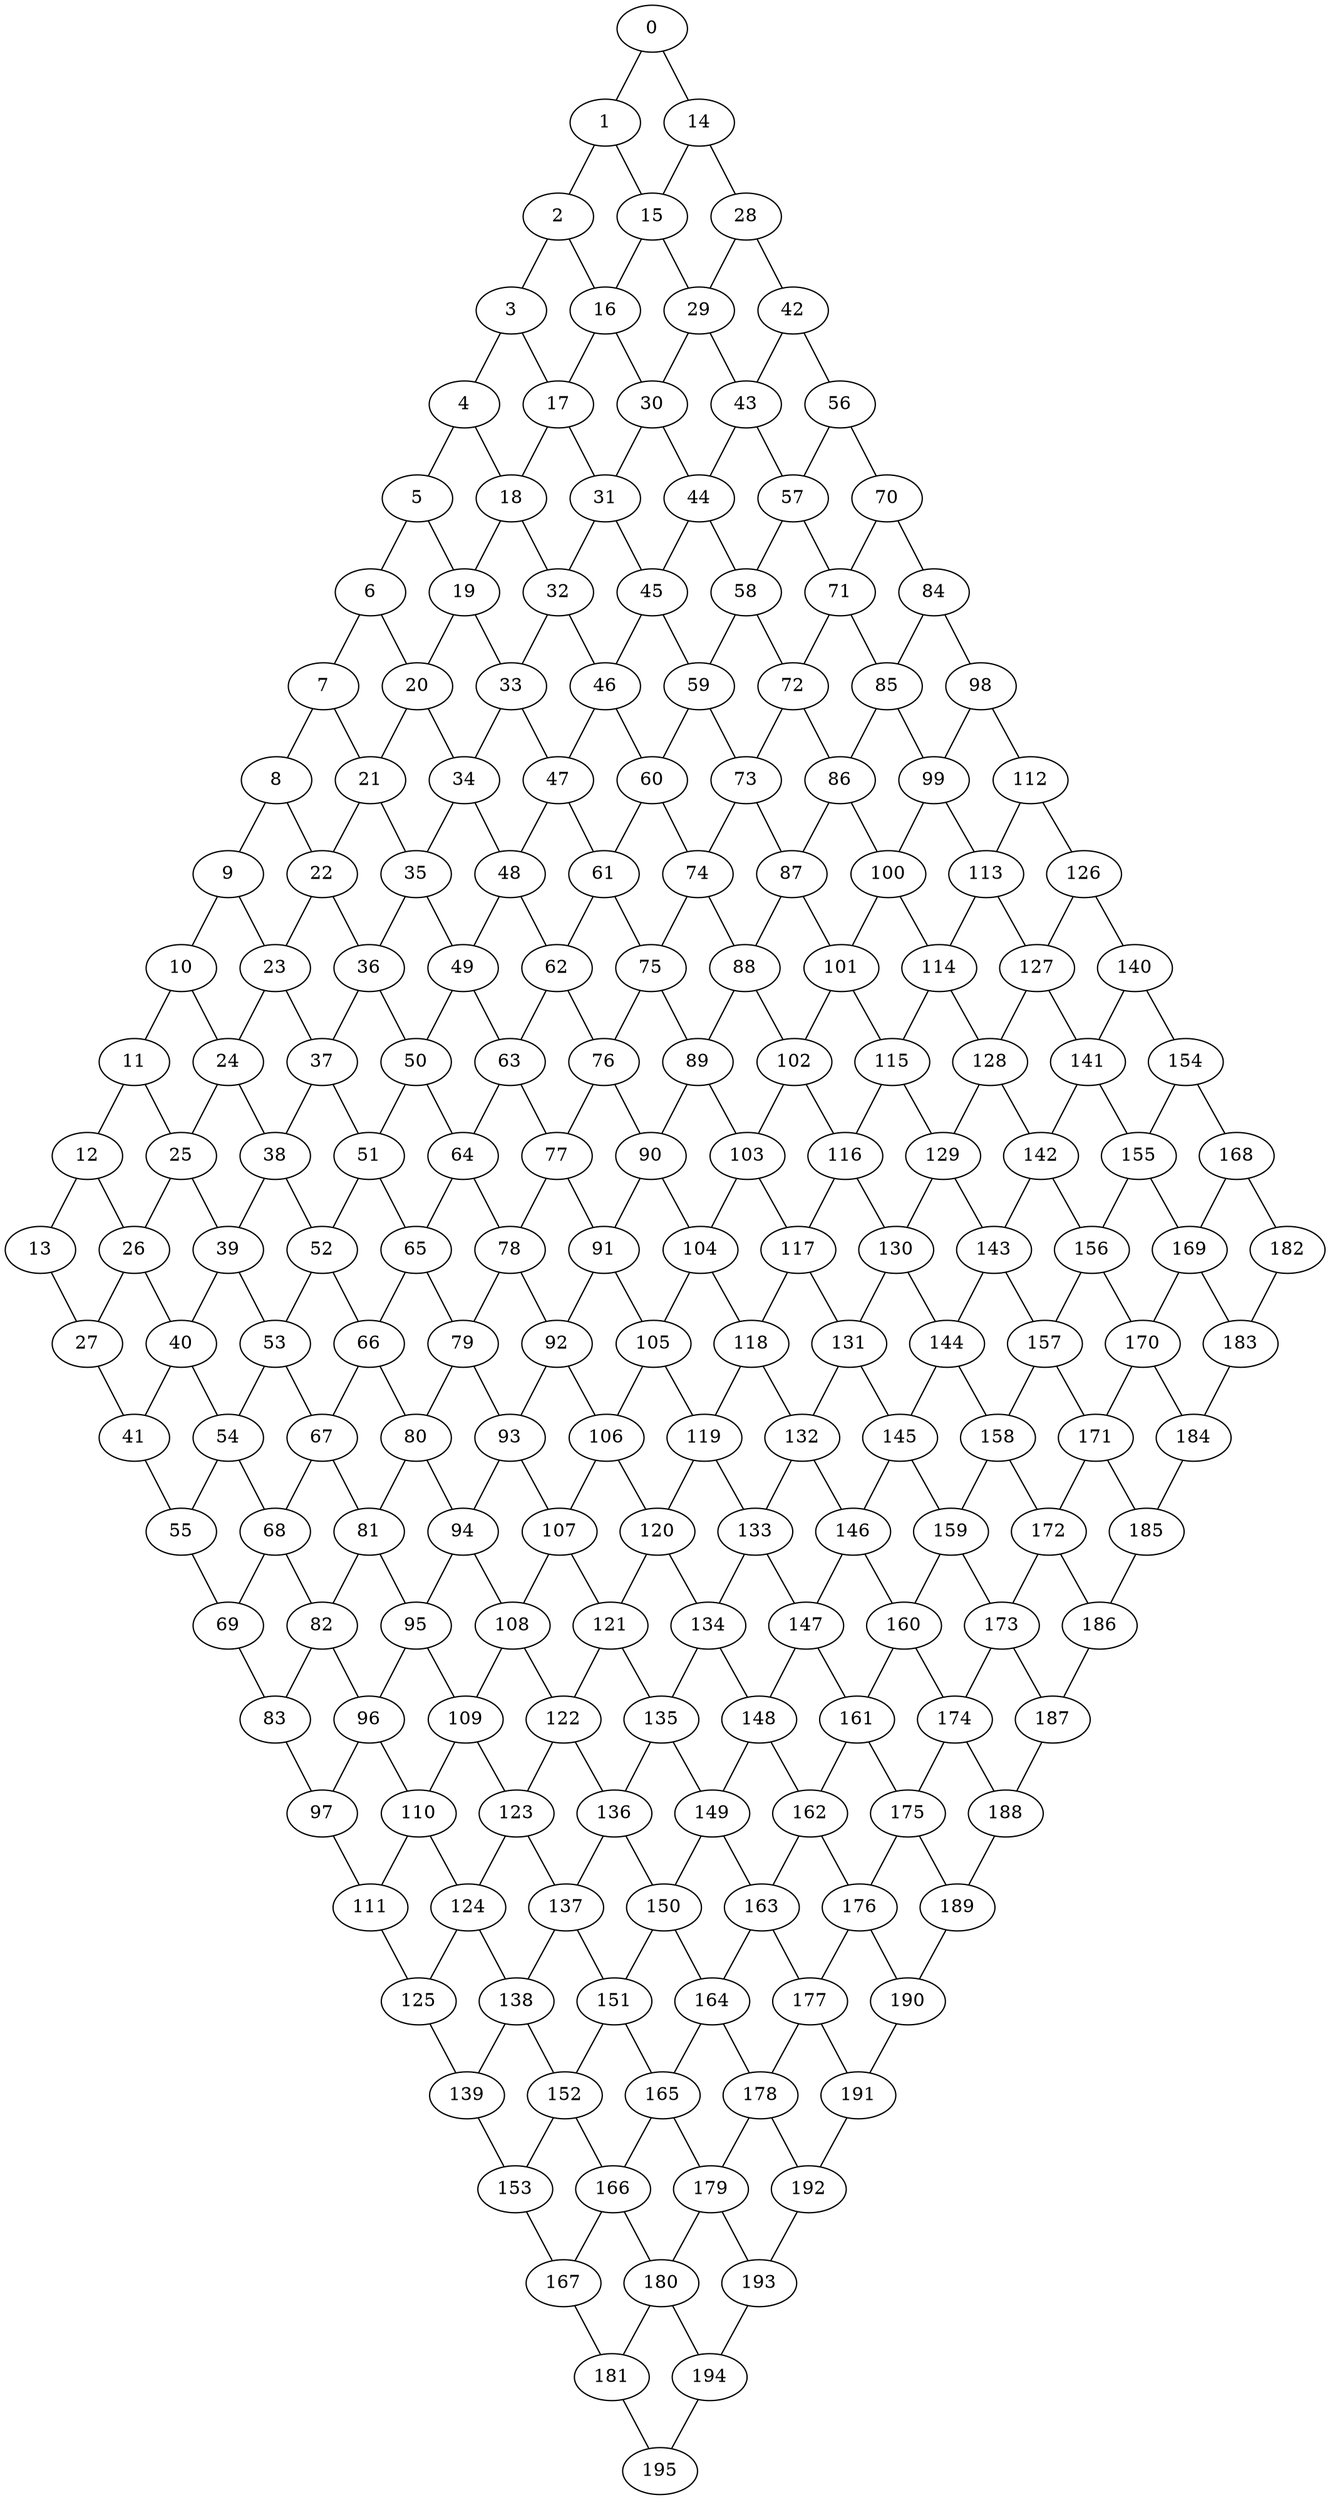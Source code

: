 graph G {
0;
1;
2;
3;
4;
5;
6;
7;
8;
9;
10;
11;
12;
13;
14;
15;
16;
17;
18;
19;
20;
21;
22;
23;
24;
25;
26;
27;
28;
29;
30;
31;
32;
33;
34;
35;
36;
37;
38;
39;
40;
41;
42;
43;
44;
45;
46;
47;
48;
49;
50;
51;
52;
53;
54;
55;
56;
57;
58;
59;
60;
61;
62;
63;
64;
65;
66;
67;
68;
69;
70;
71;
72;
73;
74;
75;
76;
77;
78;
79;
80;
81;
82;
83;
84;
85;
86;
87;
88;
89;
90;
91;
92;
93;
94;
95;
96;
97;
98;
99;
100;
101;
102;
103;
104;
105;
106;
107;
108;
109;
110;
111;
112;
113;
114;
115;
116;
117;
118;
119;
120;
121;
122;
123;
124;
125;
126;
127;
128;
129;
130;
131;
132;
133;
134;
135;
136;
137;
138;
139;
140;
141;
142;
143;
144;
145;
146;
147;
148;
149;
150;
151;
152;
153;
154;
155;
156;
157;
158;
159;
160;
161;
162;
163;
164;
165;
166;
167;
168;
169;
170;
171;
172;
173;
174;
175;
176;
177;
178;
179;
180;
181;
182;
183;
184;
185;
186;
187;
188;
189;
190;
191;
192;
193;
194;
195;
0--1 ;
0--14 ;
1--2 ;
1--15 ;
2--3 ;
2--16 ;
3--4 ;
3--17 ;
4--5 ;
4--18 ;
5--6 ;
5--19 ;
6--7 ;
6--20 ;
7--8 ;
7--21 ;
8--9 ;
8--22 ;
9--10 ;
9--23 ;
10--11 ;
10--24 ;
11--12 ;
11--25 ;
12--13 ;
12--26 ;
13--27 ;
14--15 ;
14--28 ;
15--16 ;
15--29 ;
16--17 ;
16--30 ;
17--18 ;
17--31 ;
18--19 ;
18--32 ;
19--20 ;
19--33 ;
20--21 ;
20--34 ;
21--22 ;
21--35 ;
22--23 ;
22--36 ;
23--24 ;
23--37 ;
24--25 ;
24--38 ;
25--26 ;
25--39 ;
26--27 ;
26--40 ;
27--41 ;
28--29 ;
28--42 ;
29--30 ;
29--43 ;
30--31 ;
30--44 ;
31--32 ;
31--45 ;
32--33 ;
32--46 ;
33--34 ;
33--47 ;
34--35 ;
34--48 ;
35--36 ;
35--49 ;
36--37 ;
36--50 ;
37--38 ;
37--51 ;
38--39 ;
38--52 ;
39--40 ;
39--53 ;
40--41 ;
40--54 ;
41--55 ;
42--43 ;
42--56 ;
43--44 ;
43--57 ;
44--45 ;
44--58 ;
45--46 ;
45--59 ;
46--47 ;
46--60 ;
47--48 ;
47--61 ;
48--49 ;
48--62 ;
49--50 ;
49--63 ;
50--51 ;
50--64 ;
51--52 ;
51--65 ;
52--53 ;
52--66 ;
53--54 ;
53--67 ;
54--55 ;
54--68 ;
55--69 ;
56--57 ;
56--70 ;
57--58 ;
57--71 ;
58--59 ;
58--72 ;
59--60 ;
59--73 ;
60--61 ;
60--74 ;
61--62 ;
61--75 ;
62--63 ;
62--76 ;
63--64 ;
63--77 ;
64--65 ;
64--78 ;
65--66 ;
65--79 ;
66--67 ;
66--80 ;
67--68 ;
67--81 ;
68--69 ;
68--82 ;
69--83 ;
70--71 ;
70--84 ;
71--72 ;
71--85 ;
72--73 ;
72--86 ;
73--74 ;
73--87 ;
74--75 ;
74--88 ;
75--76 ;
75--89 ;
76--77 ;
76--90 ;
77--78 ;
77--91 ;
78--79 ;
78--92 ;
79--80 ;
79--93 ;
80--81 ;
80--94 ;
81--82 ;
81--95 ;
82--83 ;
82--96 ;
83--97 ;
84--85 ;
84--98 ;
85--86 ;
85--99 ;
86--87 ;
86--100 ;
87--88 ;
87--101 ;
88--89 ;
88--102 ;
89--90 ;
89--103 ;
90--91 ;
90--104 ;
91--92 ;
91--105 ;
92--93 ;
92--106 ;
93--94 ;
93--107 ;
94--95 ;
94--108 ;
95--96 ;
95--109 ;
96--97 ;
96--110 ;
97--111 ;
98--99 ;
98--112 ;
99--100 ;
99--113 ;
100--101 ;
100--114 ;
101--102 ;
101--115 ;
102--103 ;
102--116 ;
103--104 ;
103--117 ;
104--105 ;
104--118 ;
105--106 ;
105--119 ;
106--107 ;
106--120 ;
107--108 ;
107--121 ;
108--109 ;
108--122 ;
109--110 ;
109--123 ;
110--111 ;
110--124 ;
111--125 ;
112--113 ;
112--126 ;
113--114 ;
113--127 ;
114--115 ;
114--128 ;
115--116 ;
115--129 ;
116--117 ;
116--130 ;
117--118 ;
117--131 ;
118--119 ;
118--132 ;
119--120 ;
119--133 ;
120--121 ;
120--134 ;
121--122 ;
121--135 ;
122--123 ;
122--136 ;
123--124 ;
123--137 ;
124--125 ;
124--138 ;
125--139 ;
126--127 ;
126--140 ;
127--128 ;
127--141 ;
128--129 ;
128--142 ;
129--130 ;
129--143 ;
130--131 ;
130--144 ;
131--132 ;
131--145 ;
132--133 ;
132--146 ;
133--134 ;
133--147 ;
134--135 ;
134--148 ;
135--136 ;
135--149 ;
136--137 ;
136--150 ;
137--138 ;
137--151 ;
138--139 ;
138--152 ;
139--153 ;
140--141 ;
140--154 ;
141--142 ;
141--155 ;
142--143 ;
142--156 ;
143--144 ;
143--157 ;
144--145 ;
144--158 ;
145--146 ;
145--159 ;
146--147 ;
146--160 ;
147--148 ;
147--161 ;
148--149 ;
148--162 ;
149--150 ;
149--163 ;
150--151 ;
150--164 ;
151--152 ;
151--165 ;
152--153 ;
152--166 ;
153--167 ;
154--155 ;
154--168 ;
155--156 ;
155--169 ;
156--157 ;
156--170 ;
157--158 ;
157--171 ;
158--159 ;
158--172 ;
159--160 ;
159--173 ;
160--161 ;
160--174 ;
161--162 ;
161--175 ;
162--163 ;
162--176 ;
163--164 ;
163--177 ;
164--165 ;
164--178 ;
165--166 ;
165--179 ;
166--167 ;
166--180 ;
167--181 ;
168--169 ;
168--182 ;
169--170 ;
169--183 ;
170--171 ;
170--184 ;
171--172 ;
171--185 ;
172--173 ;
172--186 ;
173--174 ;
173--187 ;
174--175 ;
174--188 ;
175--176 ;
175--189 ;
176--177 ;
176--190 ;
177--178 ;
177--191 ;
178--179 ;
178--192 ;
179--180 ;
179--193 ;
180--181 ;
180--194 ;
181--195 ;
182--183 ;
183--184 ;
184--185 ;
185--186 ;
186--187 ;
187--188 ;
188--189 ;
189--190 ;
190--191 ;
191--192 ;
192--193 ;
193--194 ;
194--195 ;
}
